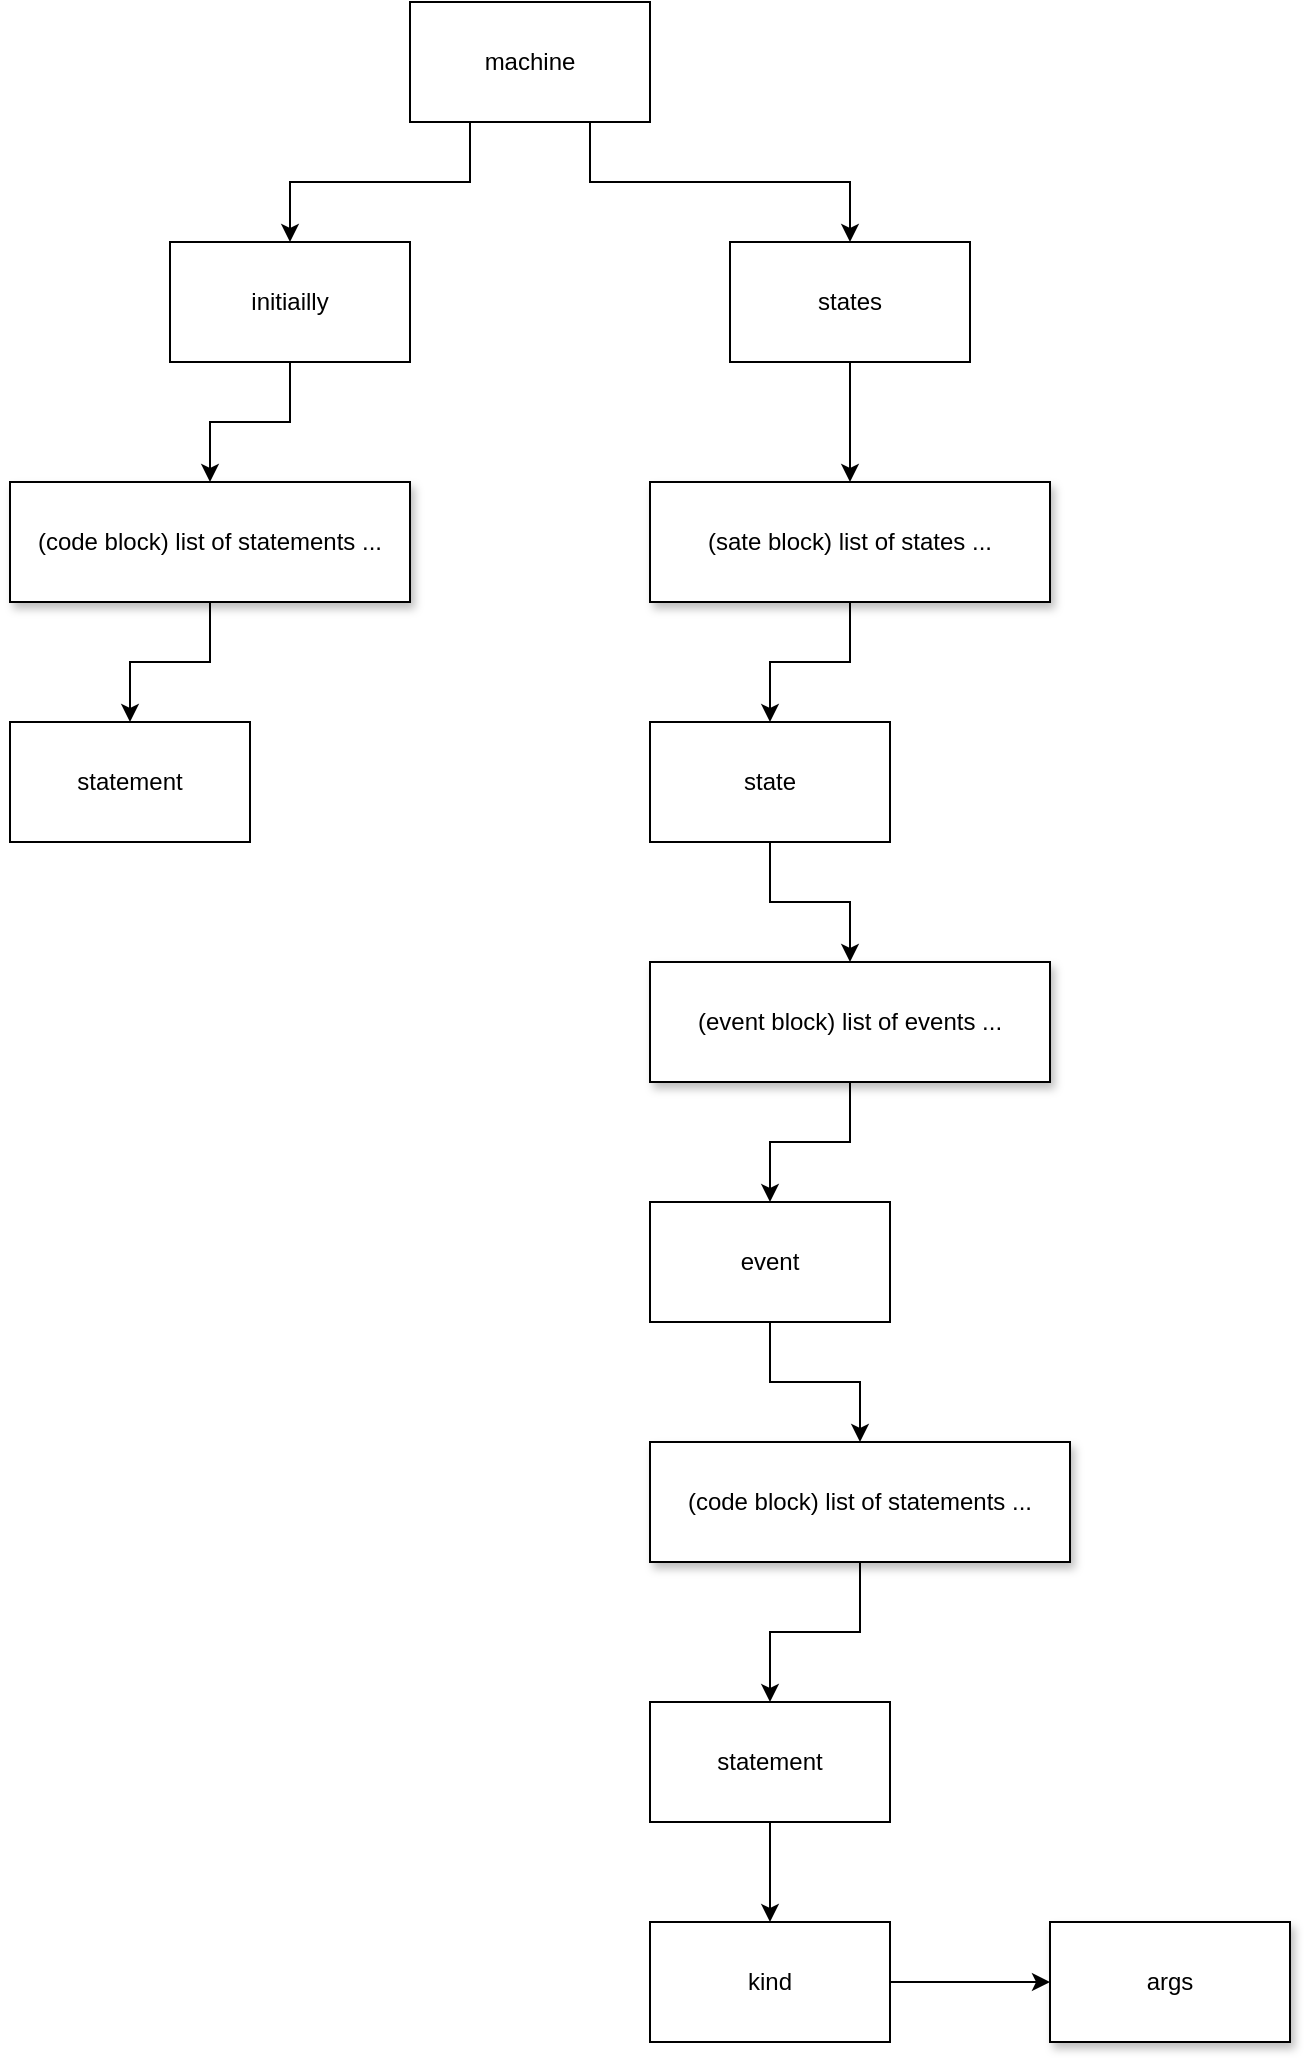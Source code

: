 <mxfile version="12.9.12" type="device"><diagram id="pkOdHzaRLGRd-tJWCDer" name="Page-1"><mxGraphModel dx="1288" dy="793" grid="1" gridSize="10" guides="1" tooltips="1" connect="1" arrows="1" fold="1" page="1" pageScale="1" pageWidth="827" pageHeight="1169" math="0" shadow="0"><root><mxCell id="0"/><mxCell id="1" parent="0"/><mxCell id="ag_TX1-w1sC6-INO1gNO-9" style="edgeStyle=orthogonalEdgeStyle;rounded=0;orthogonalLoop=1;jettySize=auto;html=1;exitX=0.25;exitY=1;exitDx=0;exitDy=0;" edge="1" parent="1" source="ag_TX1-w1sC6-INO1gNO-1" target="ag_TX1-w1sC6-INO1gNO-3"><mxGeometry relative="1" as="geometry"/></mxCell><mxCell id="ag_TX1-w1sC6-INO1gNO-10" style="edgeStyle=orthogonalEdgeStyle;rounded=0;orthogonalLoop=1;jettySize=auto;html=1;exitX=0.75;exitY=1;exitDx=0;exitDy=0;" edge="1" parent="1" source="ag_TX1-w1sC6-INO1gNO-1" target="ag_TX1-w1sC6-INO1gNO-2"><mxGeometry relative="1" as="geometry"/></mxCell><mxCell id="ag_TX1-w1sC6-INO1gNO-1" value="machine" style="rounded=0;whiteSpace=wrap;html=1;" vertex="1" parent="1"><mxGeometry x="240" y="40" width="120" height="60" as="geometry"/></mxCell><mxCell id="ag_TX1-w1sC6-INO1gNO-17" style="edgeStyle=orthogonalEdgeStyle;rounded=0;orthogonalLoop=1;jettySize=auto;html=1;" edge="1" parent="1" source="ag_TX1-w1sC6-INO1gNO-2" target="ag_TX1-w1sC6-INO1gNO-11"><mxGeometry relative="1" as="geometry"/></mxCell><mxCell id="ag_TX1-w1sC6-INO1gNO-2" value="states" style="rounded=0;whiteSpace=wrap;html=1;" vertex="1" parent="1"><mxGeometry x="400" y="160" width="120" height="60" as="geometry"/></mxCell><mxCell id="ag_TX1-w1sC6-INO1gNO-7" style="edgeStyle=orthogonalEdgeStyle;rounded=0;orthogonalLoop=1;jettySize=auto;html=1;exitX=0.5;exitY=1;exitDx=0;exitDy=0;" edge="1" parent="1" source="ag_TX1-w1sC6-INO1gNO-3" target="ag_TX1-w1sC6-INO1gNO-5"><mxGeometry relative="1" as="geometry"/></mxCell><mxCell id="ag_TX1-w1sC6-INO1gNO-3" value="initiailly" style="rounded=0;whiteSpace=wrap;html=1;" vertex="1" parent="1"><mxGeometry x="120" y="160" width="120" height="60" as="geometry"/></mxCell><mxCell id="ag_TX1-w1sC6-INO1gNO-8" style="edgeStyle=orthogonalEdgeStyle;rounded=0;orthogonalLoop=1;jettySize=auto;html=1;exitX=0.5;exitY=1;exitDx=0;exitDy=0;entryX=0.5;entryY=0;entryDx=0;entryDy=0;" edge="1" parent="1" source="ag_TX1-w1sC6-INO1gNO-5" target="ag_TX1-w1sC6-INO1gNO-6"><mxGeometry relative="1" as="geometry"/></mxCell><mxCell id="ag_TX1-w1sC6-INO1gNO-5" value="(code block) list of statements ..." style="rounded=0;whiteSpace=wrap;html=1;shadow=1;" vertex="1" parent="1"><mxGeometry x="40" y="280" width="200" height="60" as="geometry"/></mxCell><mxCell id="ag_TX1-w1sC6-INO1gNO-6" value="statement" style="rounded=0;whiteSpace=wrap;html=1;" vertex="1" parent="1"><mxGeometry x="40" y="400" width="120" height="60" as="geometry"/></mxCell><mxCell id="ag_TX1-w1sC6-INO1gNO-18" style="edgeStyle=orthogonalEdgeStyle;rounded=0;orthogonalLoop=1;jettySize=auto;html=1;exitX=0.5;exitY=1;exitDx=0;exitDy=0;" edge="1" parent="1" source="ag_TX1-w1sC6-INO1gNO-11" target="ag_TX1-w1sC6-INO1gNO-12"><mxGeometry relative="1" as="geometry"/></mxCell><mxCell id="ag_TX1-w1sC6-INO1gNO-11" value="(sate block) list of states ..." style="rounded=0;whiteSpace=wrap;html=1;shadow=1;" vertex="1" parent="1"><mxGeometry x="360" y="280" width="200" height="60" as="geometry"/></mxCell><mxCell id="ag_TX1-w1sC6-INO1gNO-19" style="edgeStyle=orthogonalEdgeStyle;rounded=0;orthogonalLoop=1;jettySize=auto;html=1;exitX=0.5;exitY=1;exitDx=0;exitDy=0;" edge="1" parent="1" source="ag_TX1-w1sC6-INO1gNO-12" target="ag_TX1-w1sC6-INO1gNO-13"><mxGeometry relative="1" as="geometry"/></mxCell><mxCell id="ag_TX1-w1sC6-INO1gNO-12" value="state" style="rounded=0;whiteSpace=wrap;html=1;" vertex="1" parent="1"><mxGeometry x="360" y="400" width="120" height="60" as="geometry"/></mxCell><mxCell id="ag_TX1-w1sC6-INO1gNO-20" style="edgeStyle=orthogonalEdgeStyle;rounded=0;orthogonalLoop=1;jettySize=auto;html=1;exitX=0.5;exitY=1;exitDx=0;exitDy=0;" edge="1" parent="1" source="ag_TX1-w1sC6-INO1gNO-13" target="ag_TX1-w1sC6-INO1gNO-14"><mxGeometry relative="1" as="geometry"/></mxCell><mxCell id="ag_TX1-w1sC6-INO1gNO-13" value="(event block) list of events ..." style="rounded=0;whiteSpace=wrap;html=1;shadow=1;" vertex="1" parent="1"><mxGeometry x="360" y="520" width="200" height="60" as="geometry"/></mxCell><mxCell id="ag_TX1-w1sC6-INO1gNO-21" style="edgeStyle=orthogonalEdgeStyle;rounded=0;orthogonalLoop=1;jettySize=auto;html=1;exitX=0.5;exitY=1;exitDx=0;exitDy=0;entryX=0.5;entryY=0;entryDx=0;entryDy=0;" edge="1" parent="1" source="ag_TX1-w1sC6-INO1gNO-14" target="ag_TX1-w1sC6-INO1gNO-15"><mxGeometry relative="1" as="geometry"/></mxCell><mxCell id="ag_TX1-w1sC6-INO1gNO-14" value="event" style="rounded=0;whiteSpace=wrap;html=1;" vertex="1" parent="1"><mxGeometry x="360" y="640" width="120" height="60" as="geometry"/></mxCell><mxCell id="ag_TX1-w1sC6-INO1gNO-22" style="edgeStyle=orthogonalEdgeStyle;rounded=0;orthogonalLoop=1;jettySize=auto;html=1;exitX=0.5;exitY=1;exitDx=0;exitDy=0;" edge="1" parent="1" source="ag_TX1-w1sC6-INO1gNO-15" target="ag_TX1-w1sC6-INO1gNO-16"><mxGeometry relative="1" as="geometry"/></mxCell><mxCell id="ag_TX1-w1sC6-INO1gNO-15" value="(code block) list of statements ..." style="rounded=0;whiteSpace=wrap;html=1;shadow=1;" vertex="1" parent="1"><mxGeometry x="360" y="760" width="210" height="60" as="geometry"/></mxCell><mxCell id="ag_TX1-w1sC6-INO1gNO-27" style="edgeStyle=orthogonalEdgeStyle;rounded=0;orthogonalLoop=1;jettySize=auto;html=1;exitX=0.5;exitY=1;exitDx=0;exitDy=0;" edge="1" parent="1" source="ag_TX1-w1sC6-INO1gNO-16" target="ag_TX1-w1sC6-INO1gNO-24"><mxGeometry relative="1" as="geometry"/></mxCell><mxCell id="ag_TX1-w1sC6-INO1gNO-16" value="statement" style="rounded=0;whiteSpace=wrap;html=1;" vertex="1" parent="1"><mxGeometry x="360" y="890" width="120" height="60" as="geometry"/></mxCell><mxCell id="ag_TX1-w1sC6-INO1gNO-26" style="edgeStyle=orthogonalEdgeStyle;rounded=0;orthogonalLoop=1;jettySize=auto;html=1;exitX=1;exitY=0.5;exitDx=0;exitDy=0;entryX=0;entryY=0.5;entryDx=0;entryDy=0;" edge="1" parent="1" source="ag_TX1-w1sC6-INO1gNO-24" target="ag_TX1-w1sC6-INO1gNO-25"><mxGeometry relative="1" as="geometry"/></mxCell><mxCell id="ag_TX1-w1sC6-INO1gNO-24" value="kind" style="rounded=0;whiteSpace=wrap;html=1;" vertex="1" parent="1"><mxGeometry x="360" y="1000" width="120" height="60" as="geometry"/></mxCell><mxCell id="ag_TX1-w1sC6-INO1gNO-25" value="args" style="rounded=0;whiteSpace=wrap;html=1;shadow=1;" vertex="1" parent="1"><mxGeometry x="560" y="1000" width="120" height="60" as="geometry"/></mxCell></root></mxGraphModel></diagram></mxfile>